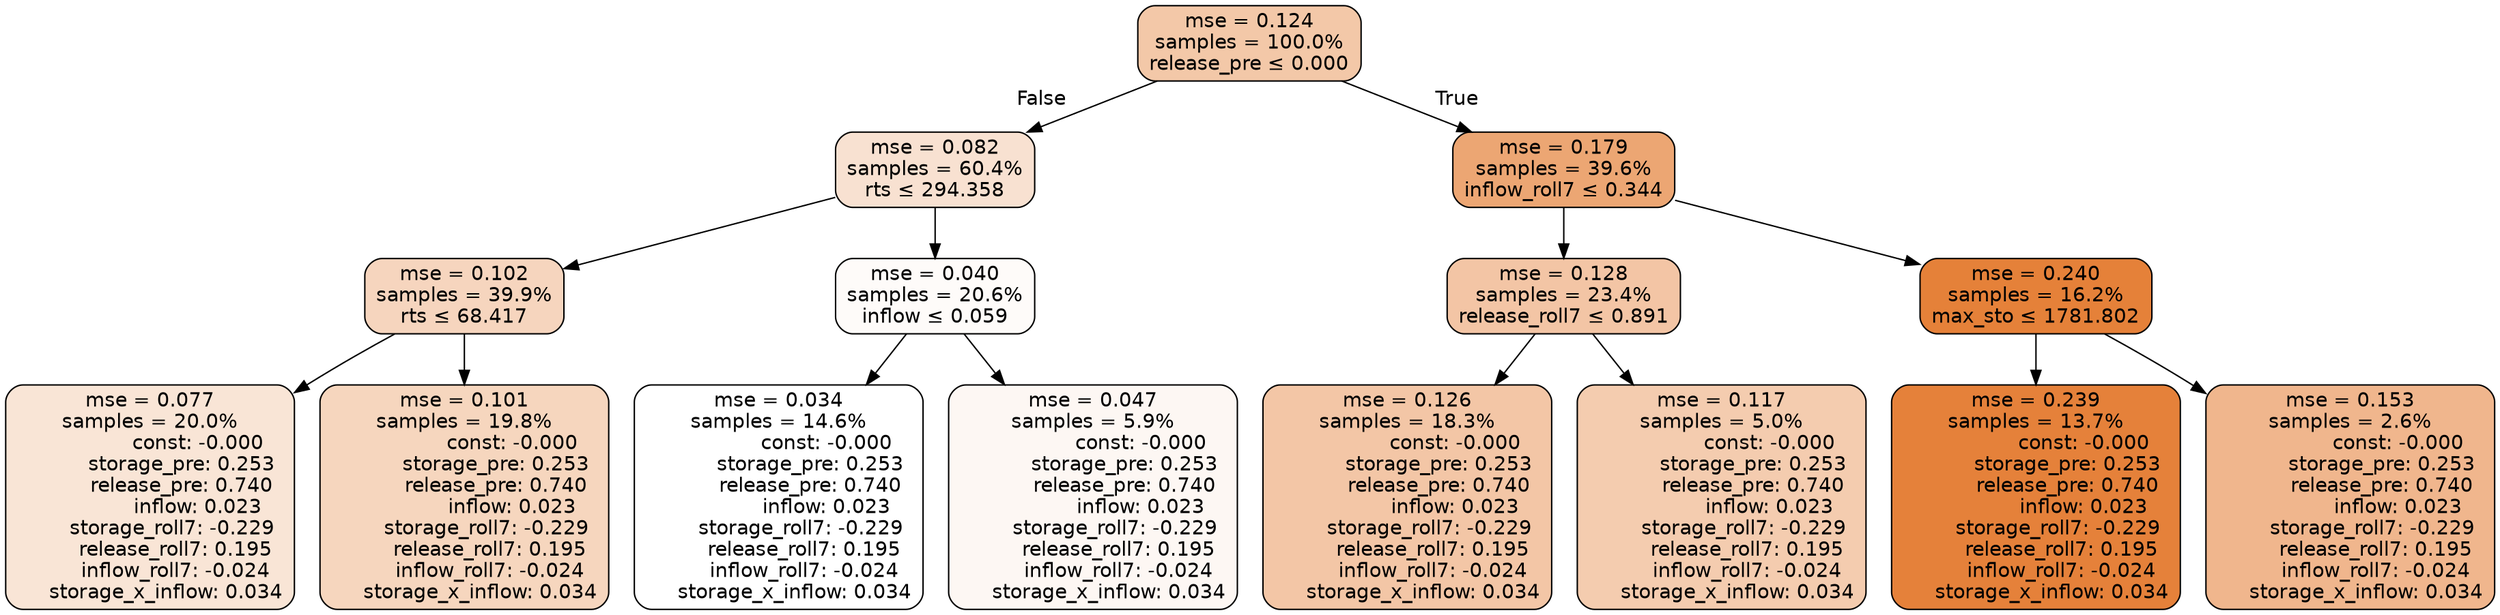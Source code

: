 digraph tree {
node [shape=rectangle, style="filled, rounded", color="black", fontname=helvetica] ;
edge [fontname=helvetica] ;
	"0" [label="mse = 0.124
samples = 100.0%
release_pre &le; 0.000", fillcolor="#f3c8a8"]
	"1" [label="mse = 0.082
samples = 60.4%
rts &le; 294.358", fillcolor="#f8e1d1"]
	"2" [label="mse = 0.102
samples = 39.9%
rts &le; 68.417", fillcolor="#f6d5be"]
	"3" [label="mse = 0.077
samples = 20.0%
               const: -0.000
          storage_pre: 0.253
          release_pre: 0.740
               inflow: 0.023
       storage_roll7: -0.229
        release_roll7: 0.195
        inflow_roll7: -0.024
     storage_x_inflow: 0.034", fillcolor="#f9e5d6"]
	"4" [label="mse = 0.101
samples = 19.8%
               const: -0.000
          storage_pre: 0.253
          release_pre: 0.740
               inflow: 0.023
       storage_roll7: -0.229
        release_roll7: 0.195
        inflow_roll7: -0.024
     storage_x_inflow: 0.034", fillcolor="#f6d6be"]
	"5" [label="mse = 0.040
samples = 20.6%
inflow &le; 0.059", fillcolor="#fefbf9"]
	"6" [label="mse = 0.034
samples = 14.6%
               const: -0.000
          storage_pre: 0.253
          release_pre: 0.740
               inflow: 0.023
       storage_roll7: -0.229
        release_roll7: 0.195
        inflow_roll7: -0.024
     storage_x_inflow: 0.034", fillcolor="#ffffff"]
	"7" [label="mse = 0.047
samples = 5.9%
               const: -0.000
          storage_pre: 0.253
          release_pre: 0.740
               inflow: 0.023
       storage_roll7: -0.229
        release_roll7: 0.195
        inflow_roll7: -0.024
     storage_x_inflow: 0.034", fillcolor="#fdf7f3"]
	"8" [label="mse = 0.179
samples = 39.6%
inflow_roll7 &le; 0.344", fillcolor="#eca673"]
	"9" [label="mse = 0.128
samples = 23.4%
release_roll7 &le; 0.891", fillcolor="#f3c5a5"]
	"10" [label="mse = 0.126
samples = 18.3%
               const: -0.000
          storage_pre: 0.253
          release_pre: 0.740
               inflow: 0.023
       storage_roll7: -0.229
        release_roll7: 0.195
        inflow_roll7: -0.024
     storage_x_inflow: 0.034", fillcolor="#f3c6a6"]
	"11" [label="mse = 0.117
samples = 5.0%
               const: -0.000
          storage_pre: 0.253
          release_pre: 0.740
               inflow: 0.023
       storage_roll7: -0.229
        release_roll7: 0.195
        inflow_roll7: -0.024
     storage_x_inflow: 0.034", fillcolor="#f4ccaf"]
	"12" [label="mse = 0.240
samples = 16.2%
max_sto &le; 1781.802", fillcolor="#e58139"]
	"13" [label="mse = 0.239
samples = 13.7%
               const: -0.000
          storage_pre: 0.253
          release_pre: 0.740
               inflow: 0.023
       storage_roll7: -0.229
        release_roll7: 0.195
        inflow_roll7: -0.024
     storage_x_inflow: 0.034", fillcolor="#e5813a"]
	"14" [label="mse = 0.153
samples = 2.6%
               const: -0.000
          storage_pre: 0.253
          release_pre: 0.740
               inflow: 0.023
       storage_roll7: -0.229
        release_roll7: 0.195
        inflow_roll7: -0.024
     storage_x_inflow: 0.034", fillcolor="#f0b68d"]

	"0" -> "1" [labeldistance=2.5, labelangle=45, headlabel="False"]
	"1" -> "2"
	"2" -> "3"
	"2" -> "4"
	"1" -> "5"
	"5" -> "6"
	"5" -> "7"
	"0" -> "8" [labeldistance=2.5, labelangle=-45, headlabel="True"]
	"8" -> "9"
	"9" -> "10"
	"9" -> "11"
	"8" -> "12"
	"12" -> "13"
	"12" -> "14"
}